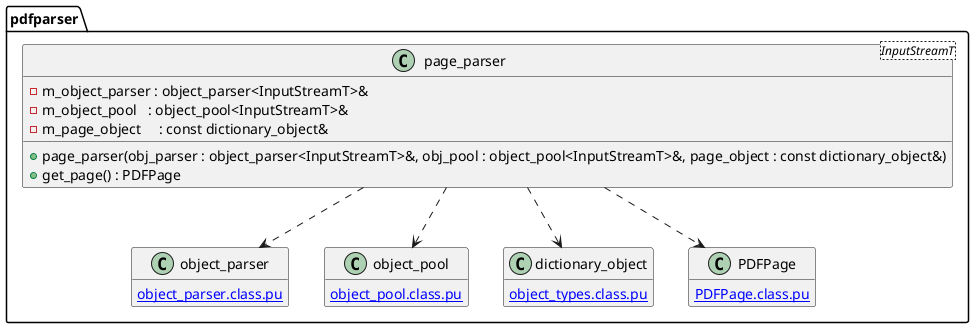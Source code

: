 @startuml page_parser
hide empty members
namespace pdfparser {
class page_parser<InputStreamT> {
	-m_object_parser : object_parser<InputStreamT>&
	-m_object_pool   : object_pool<InputStreamT>&
	-m_page_object     : const dictionary_object&

	+page_parser(obj_parser : object_parser<InputStreamT>&, obj_pool : object_pool<InputStreamT>&, page_object : const dictionary_object&)
	+get_page() : PDFPage
}
page_parser ..> object_parser
page_parser ..> object_pool
page_parser ..> dictionary_object
page_parser ..> PDFPage

class object_parser {
	[[object_parser.class.pu]]
}
class object_pool {
	[[object_pool.class.pu]]
}
class dictionary_object {
	[[object_types.class.pu]]
}
class PDFPage {
	[[PDFPage.class.pu]]
}
@enduml
